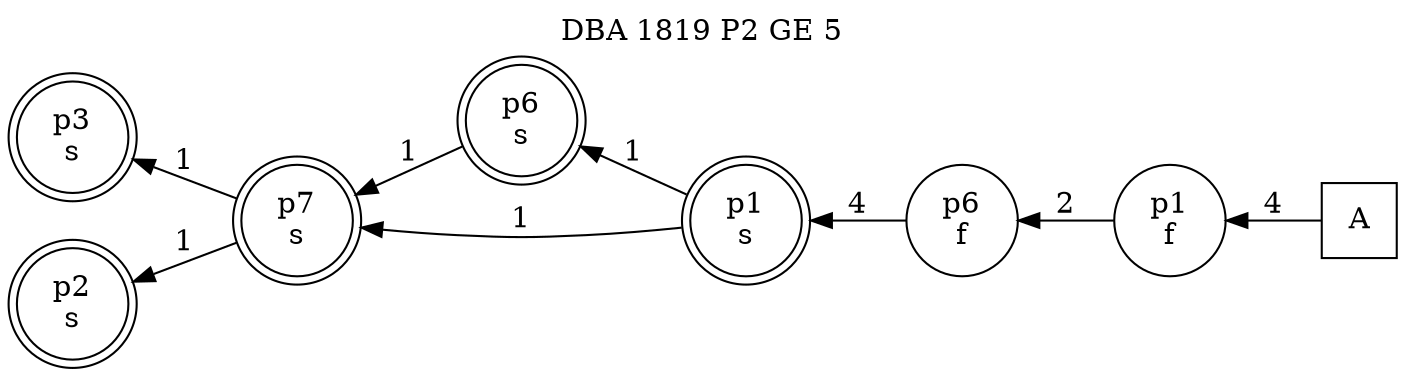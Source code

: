 digraph DBA_1819_P2_GE_5_GOOD {
labelloc="tl"
label= " DBA 1819 P2 GE 5 "
rankdir="RL";
graph [ size=" 10 , 10 !"]

"A" [shape="square" label="A"]
"p1_f" [shape="circle" label="p1
f"]
"p6_f" [shape="circle" label="p6
f"]
"p1_s" [shape="doublecircle" label="p1
s"]
"p6_s" [shape="doublecircle" label="p6
s"]
"p7_s" [shape="doublecircle" label="p7
s"]
"p3_s" [shape="doublecircle" label="p3
s"]
"p2_s" [shape="doublecircle" label="p2
s"]
"A" -> "p1_f" [ label=4]
"p1_f" -> "p6_f" [ label=2]
"p6_f" -> "p1_s" [ label=4]
"p1_s" -> "p6_s" [ label=1]
"p1_s" -> "p7_s" [ label=1]
"p6_s" -> "p7_s" [ label=1]
"p7_s" -> "p3_s" [ label=1]
"p7_s" -> "p2_s" [ label=1]
}
